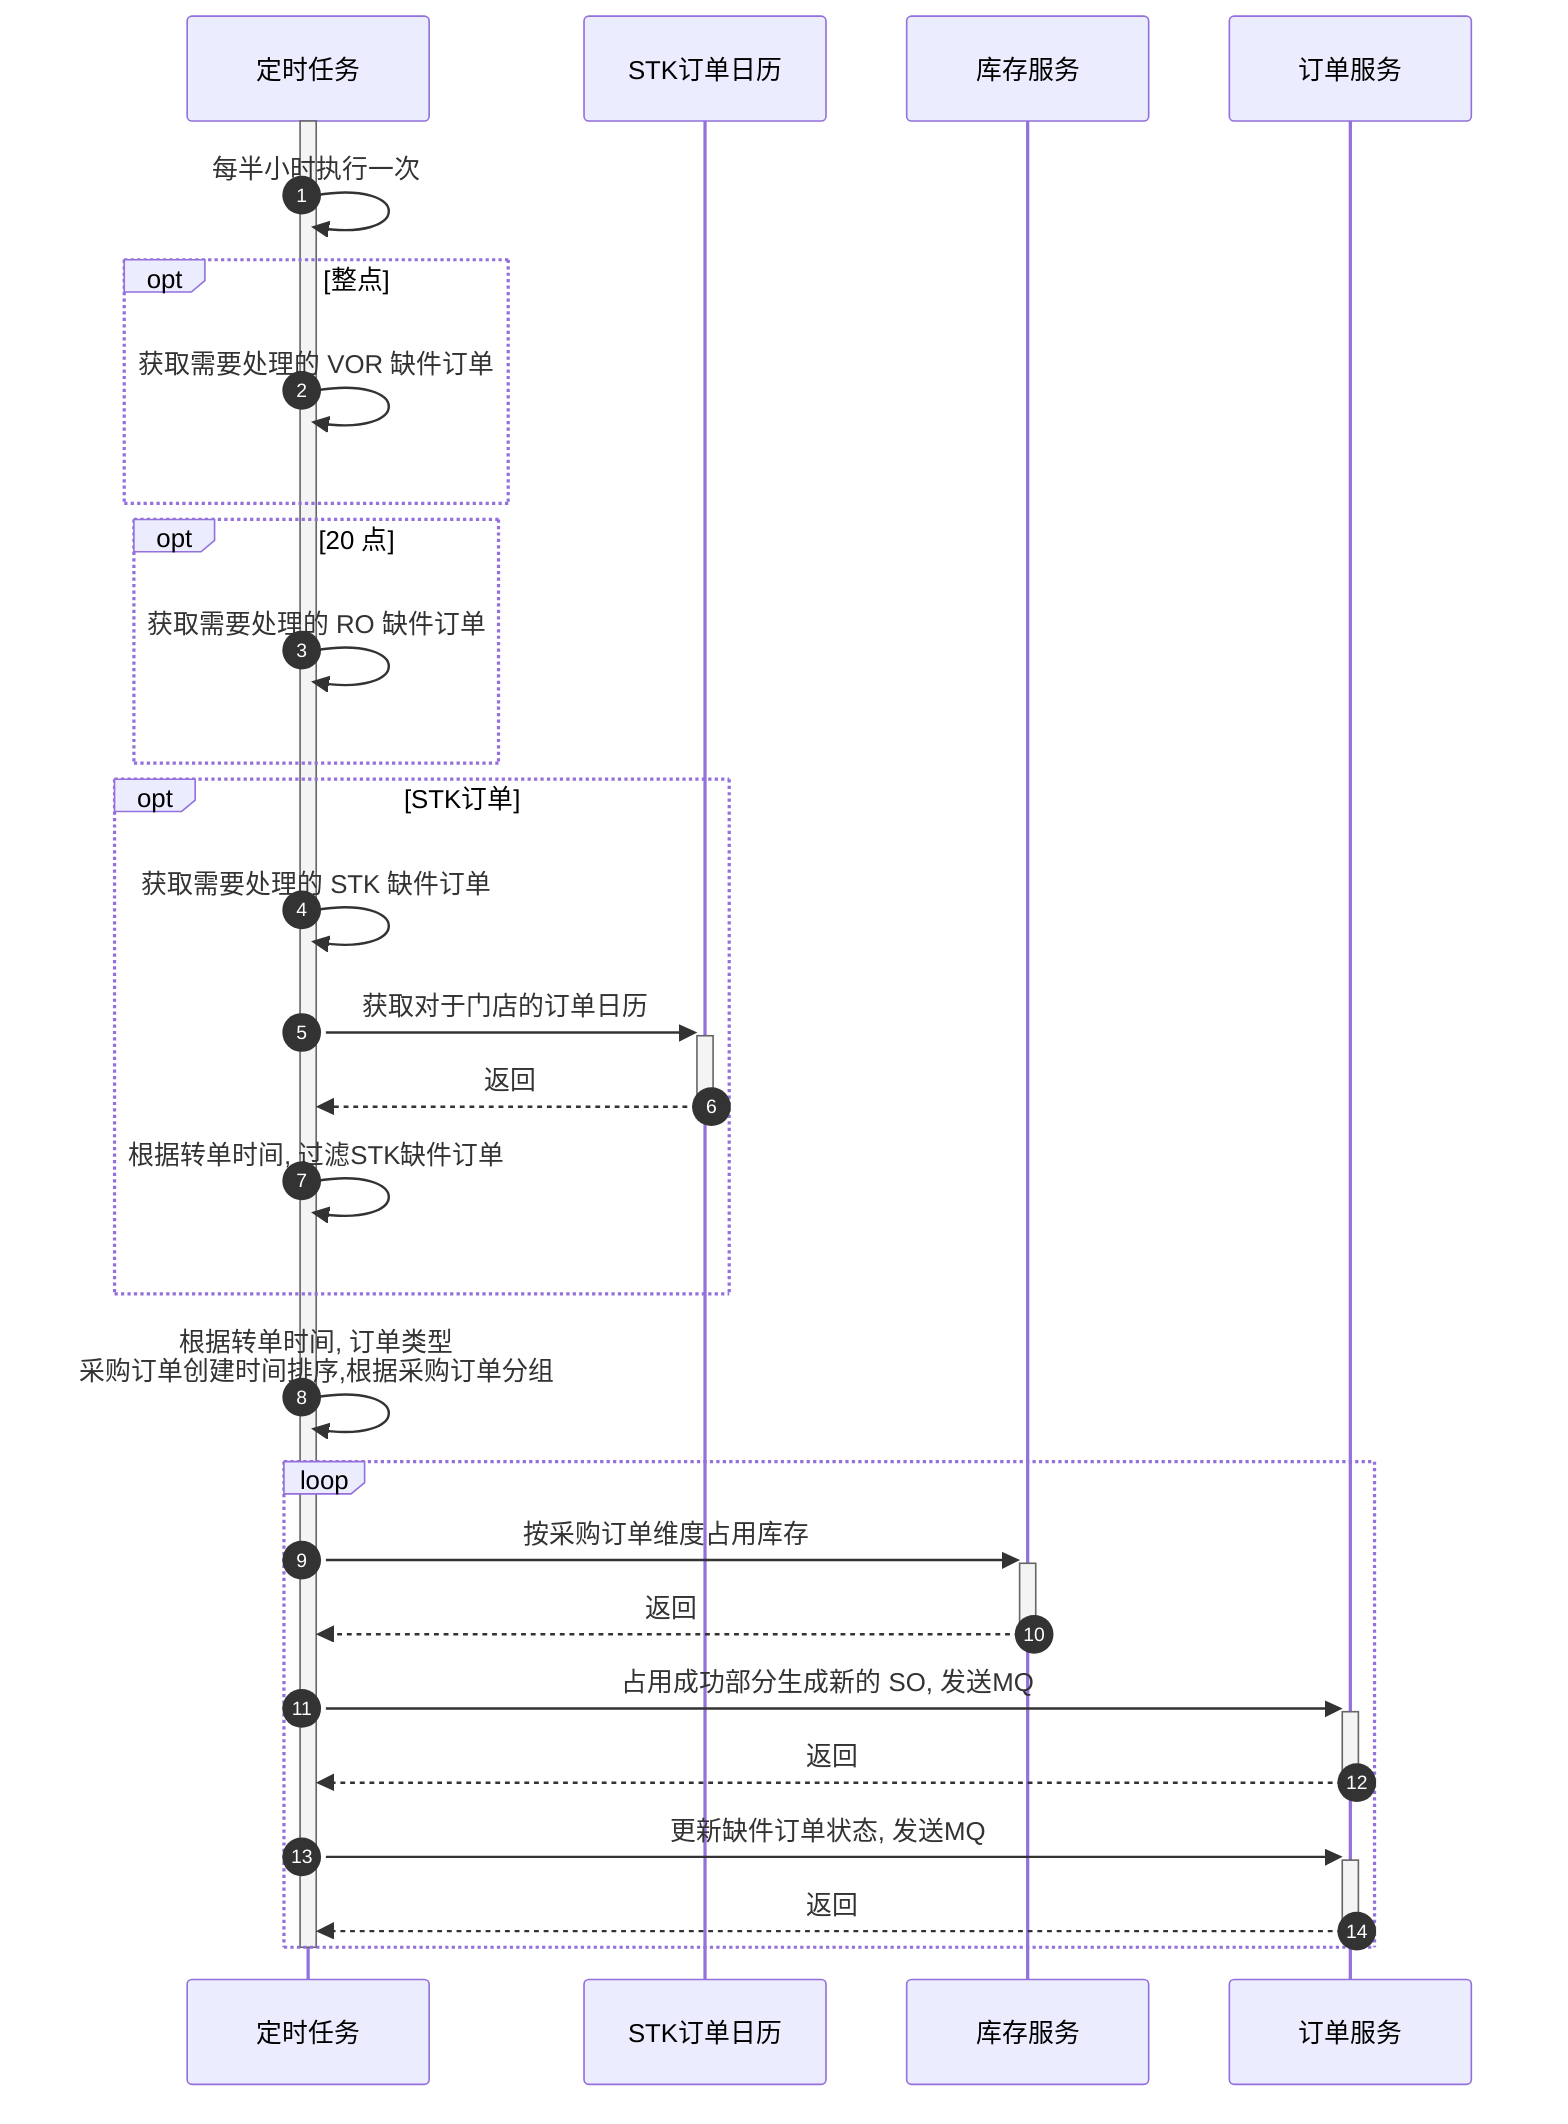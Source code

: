 sequenceDiagram
    autonumber
    participant a1 as 定时任务
    participant a2 as STK订单日历
    participant a3 as 库存服务
    participant a4 as 订单服务

    activate a1
    a1 ->> a1: 每半小时执行一次

    opt 整点
        a1 ->> a1: 获取需要处理的 VOR 缺件订单
    end

    opt 20 点
        a1 ->> a1: 获取需要处理的 RO 缺件订单
    end

    opt STK订单
        a1 ->> a1: 获取需要处理的 STK 缺件订单
        a1 ->>+ a2: 获取对于门店的订单日历
        a2 -->>- a1: 返回
        a1 ->> a1: 根据转单时间, 过滤STK缺件订单
    end

    a1 ->> a1: 根据转单时间, 订单类型<br/> 采购订单创建时间排序,根据采购订单分组

    loop
        a1 ->>+ a3: 按采购订单维度占用库存
        a3 -->>- a1: 返回
        a1 ->>+ a4: 占用成功部分生成新的 SO, 发送MQ
        a4 -->>- a1: 返回
        a1 ->>+ a4: 更新缺件订单状态, 发送MQ
        a4 -->>- a1: 返回
    end
    deactivate a1